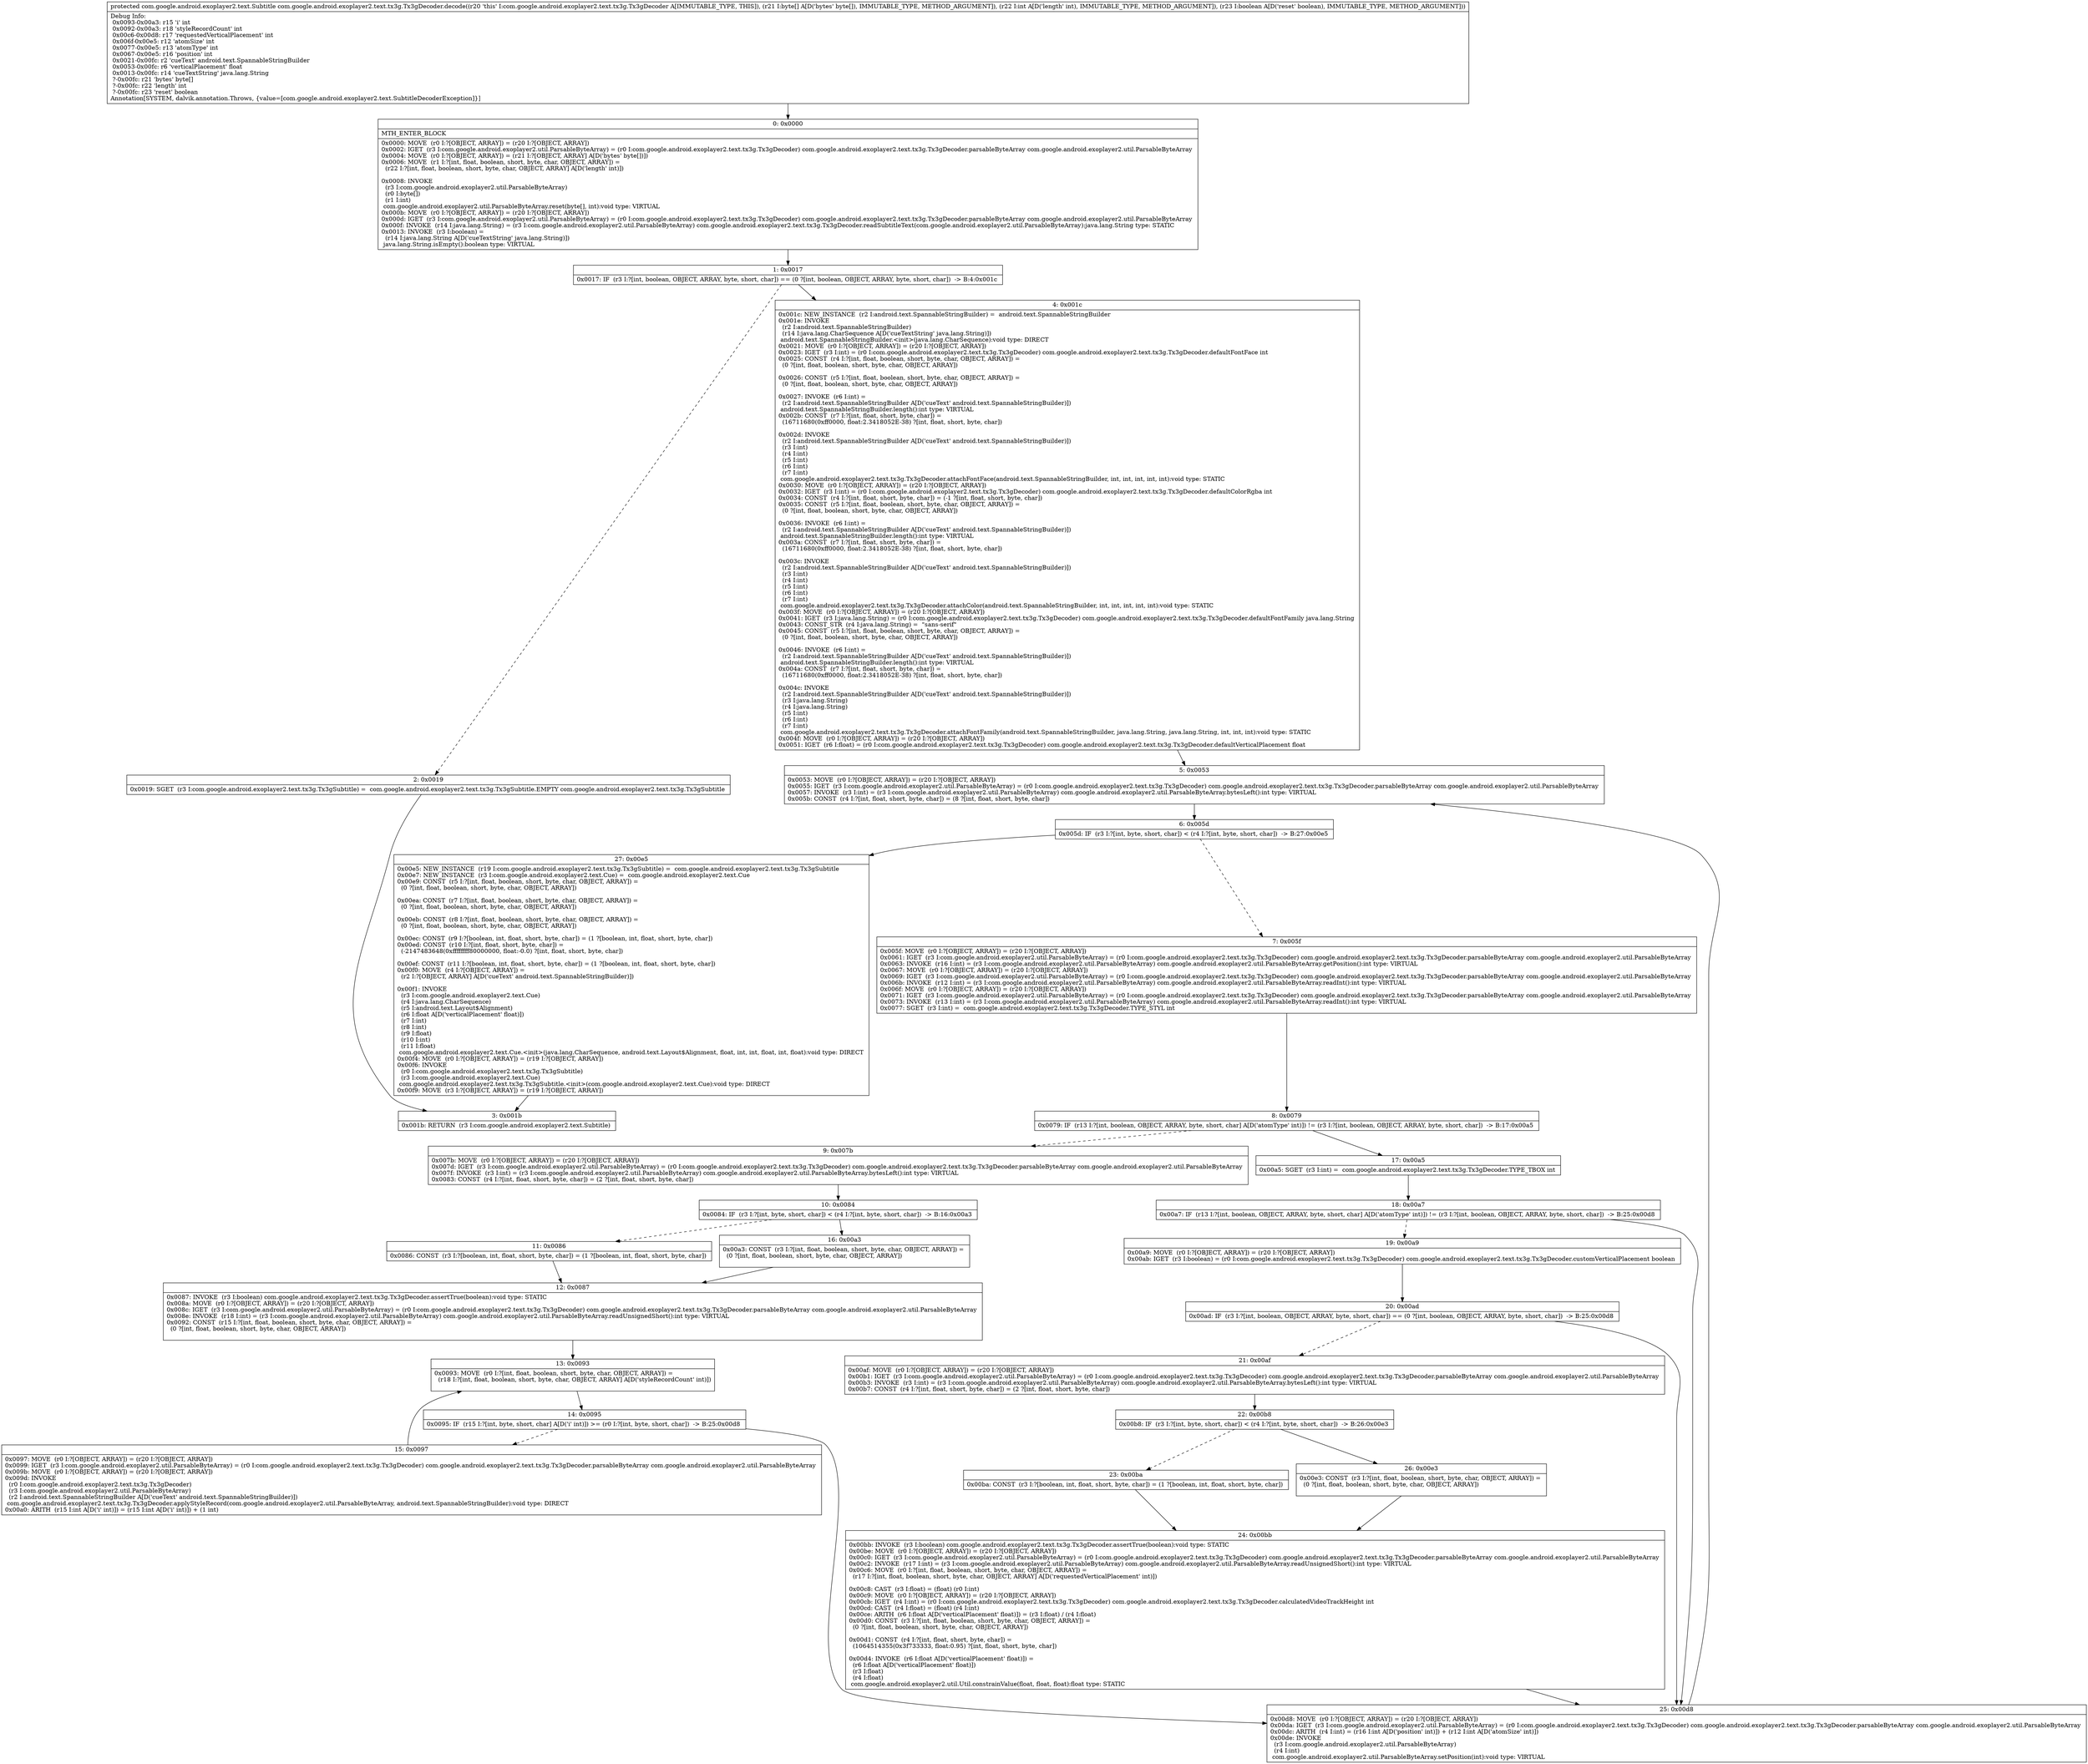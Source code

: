 digraph "CFG forcom.google.android.exoplayer2.text.tx3g.Tx3gDecoder.decode([BIZ)Lcom\/google\/android\/exoplayer2\/text\/Subtitle;" {
Node_0 [shape=record,label="{0\:\ 0x0000|MTH_ENTER_BLOCK\l|0x0000: MOVE  (r0 I:?[OBJECT, ARRAY]) = (r20 I:?[OBJECT, ARRAY]) \l0x0002: IGET  (r3 I:com.google.android.exoplayer2.util.ParsableByteArray) = (r0 I:com.google.android.exoplayer2.text.tx3g.Tx3gDecoder) com.google.android.exoplayer2.text.tx3g.Tx3gDecoder.parsableByteArray com.google.android.exoplayer2.util.ParsableByteArray \l0x0004: MOVE  (r0 I:?[OBJECT, ARRAY]) = (r21 I:?[OBJECT, ARRAY] A[D('bytes' byte[])]) \l0x0006: MOVE  (r1 I:?[int, float, boolean, short, byte, char, OBJECT, ARRAY]) = \l  (r22 I:?[int, float, boolean, short, byte, char, OBJECT, ARRAY] A[D('length' int)])\l \l0x0008: INVOKE  \l  (r3 I:com.google.android.exoplayer2.util.ParsableByteArray)\l  (r0 I:byte[])\l  (r1 I:int)\l com.google.android.exoplayer2.util.ParsableByteArray.reset(byte[], int):void type: VIRTUAL \l0x000b: MOVE  (r0 I:?[OBJECT, ARRAY]) = (r20 I:?[OBJECT, ARRAY]) \l0x000d: IGET  (r3 I:com.google.android.exoplayer2.util.ParsableByteArray) = (r0 I:com.google.android.exoplayer2.text.tx3g.Tx3gDecoder) com.google.android.exoplayer2.text.tx3g.Tx3gDecoder.parsableByteArray com.google.android.exoplayer2.util.ParsableByteArray \l0x000f: INVOKE  (r14 I:java.lang.String) = (r3 I:com.google.android.exoplayer2.util.ParsableByteArray) com.google.android.exoplayer2.text.tx3g.Tx3gDecoder.readSubtitleText(com.google.android.exoplayer2.util.ParsableByteArray):java.lang.String type: STATIC \l0x0013: INVOKE  (r3 I:boolean) = \l  (r14 I:java.lang.String A[D('cueTextString' java.lang.String)])\l java.lang.String.isEmpty():boolean type: VIRTUAL \l}"];
Node_1 [shape=record,label="{1\:\ 0x0017|0x0017: IF  (r3 I:?[int, boolean, OBJECT, ARRAY, byte, short, char]) == (0 ?[int, boolean, OBJECT, ARRAY, byte, short, char])  \-\> B:4:0x001c \l}"];
Node_2 [shape=record,label="{2\:\ 0x0019|0x0019: SGET  (r3 I:com.google.android.exoplayer2.text.tx3g.Tx3gSubtitle) =  com.google.android.exoplayer2.text.tx3g.Tx3gSubtitle.EMPTY com.google.android.exoplayer2.text.tx3g.Tx3gSubtitle \l}"];
Node_3 [shape=record,label="{3\:\ 0x001b|0x001b: RETURN  (r3 I:com.google.android.exoplayer2.text.Subtitle) \l}"];
Node_4 [shape=record,label="{4\:\ 0x001c|0x001c: NEW_INSTANCE  (r2 I:android.text.SpannableStringBuilder) =  android.text.SpannableStringBuilder \l0x001e: INVOKE  \l  (r2 I:android.text.SpannableStringBuilder)\l  (r14 I:java.lang.CharSequence A[D('cueTextString' java.lang.String)])\l android.text.SpannableStringBuilder.\<init\>(java.lang.CharSequence):void type: DIRECT \l0x0021: MOVE  (r0 I:?[OBJECT, ARRAY]) = (r20 I:?[OBJECT, ARRAY]) \l0x0023: IGET  (r3 I:int) = (r0 I:com.google.android.exoplayer2.text.tx3g.Tx3gDecoder) com.google.android.exoplayer2.text.tx3g.Tx3gDecoder.defaultFontFace int \l0x0025: CONST  (r4 I:?[int, float, boolean, short, byte, char, OBJECT, ARRAY]) = \l  (0 ?[int, float, boolean, short, byte, char, OBJECT, ARRAY])\l \l0x0026: CONST  (r5 I:?[int, float, boolean, short, byte, char, OBJECT, ARRAY]) = \l  (0 ?[int, float, boolean, short, byte, char, OBJECT, ARRAY])\l \l0x0027: INVOKE  (r6 I:int) = \l  (r2 I:android.text.SpannableStringBuilder A[D('cueText' android.text.SpannableStringBuilder)])\l android.text.SpannableStringBuilder.length():int type: VIRTUAL \l0x002b: CONST  (r7 I:?[int, float, short, byte, char]) = \l  (16711680(0xff0000, float:2.3418052E\-38) ?[int, float, short, byte, char])\l \l0x002d: INVOKE  \l  (r2 I:android.text.SpannableStringBuilder A[D('cueText' android.text.SpannableStringBuilder)])\l  (r3 I:int)\l  (r4 I:int)\l  (r5 I:int)\l  (r6 I:int)\l  (r7 I:int)\l com.google.android.exoplayer2.text.tx3g.Tx3gDecoder.attachFontFace(android.text.SpannableStringBuilder, int, int, int, int, int):void type: STATIC \l0x0030: MOVE  (r0 I:?[OBJECT, ARRAY]) = (r20 I:?[OBJECT, ARRAY]) \l0x0032: IGET  (r3 I:int) = (r0 I:com.google.android.exoplayer2.text.tx3g.Tx3gDecoder) com.google.android.exoplayer2.text.tx3g.Tx3gDecoder.defaultColorRgba int \l0x0034: CONST  (r4 I:?[int, float, short, byte, char]) = (\-1 ?[int, float, short, byte, char]) \l0x0035: CONST  (r5 I:?[int, float, boolean, short, byte, char, OBJECT, ARRAY]) = \l  (0 ?[int, float, boolean, short, byte, char, OBJECT, ARRAY])\l \l0x0036: INVOKE  (r6 I:int) = \l  (r2 I:android.text.SpannableStringBuilder A[D('cueText' android.text.SpannableStringBuilder)])\l android.text.SpannableStringBuilder.length():int type: VIRTUAL \l0x003a: CONST  (r7 I:?[int, float, short, byte, char]) = \l  (16711680(0xff0000, float:2.3418052E\-38) ?[int, float, short, byte, char])\l \l0x003c: INVOKE  \l  (r2 I:android.text.SpannableStringBuilder A[D('cueText' android.text.SpannableStringBuilder)])\l  (r3 I:int)\l  (r4 I:int)\l  (r5 I:int)\l  (r6 I:int)\l  (r7 I:int)\l com.google.android.exoplayer2.text.tx3g.Tx3gDecoder.attachColor(android.text.SpannableStringBuilder, int, int, int, int, int):void type: STATIC \l0x003f: MOVE  (r0 I:?[OBJECT, ARRAY]) = (r20 I:?[OBJECT, ARRAY]) \l0x0041: IGET  (r3 I:java.lang.String) = (r0 I:com.google.android.exoplayer2.text.tx3g.Tx3gDecoder) com.google.android.exoplayer2.text.tx3g.Tx3gDecoder.defaultFontFamily java.lang.String \l0x0043: CONST_STR  (r4 I:java.lang.String) =  \"sans\-serif\" \l0x0045: CONST  (r5 I:?[int, float, boolean, short, byte, char, OBJECT, ARRAY]) = \l  (0 ?[int, float, boolean, short, byte, char, OBJECT, ARRAY])\l \l0x0046: INVOKE  (r6 I:int) = \l  (r2 I:android.text.SpannableStringBuilder A[D('cueText' android.text.SpannableStringBuilder)])\l android.text.SpannableStringBuilder.length():int type: VIRTUAL \l0x004a: CONST  (r7 I:?[int, float, short, byte, char]) = \l  (16711680(0xff0000, float:2.3418052E\-38) ?[int, float, short, byte, char])\l \l0x004c: INVOKE  \l  (r2 I:android.text.SpannableStringBuilder A[D('cueText' android.text.SpannableStringBuilder)])\l  (r3 I:java.lang.String)\l  (r4 I:java.lang.String)\l  (r5 I:int)\l  (r6 I:int)\l  (r7 I:int)\l com.google.android.exoplayer2.text.tx3g.Tx3gDecoder.attachFontFamily(android.text.SpannableStringBuilder, java.lang.String, java.lang.String, int, int, int):void type: STATIC \l0x004f: MOVE  (r0 I:?[OBJECT, ARRAY]) = (r20 I:?[OBJECT, ARRAY]) \l0x0051: IGET  (r6 I:float) = (r0 I:com.google.android.exoplayer2.text.tx3g.Tx3gDecoder) com.google.android.exoplayer2.text.tx3g.Tx3gDecoder.defaultVerticalPlacement float \l}"];
Node_5 [shape=record,label="{5\:\ 0x0053|0x0053: MOVE  (r0 I:?[OBJECT, ARRAY]) = (r20 I:?[OBJECT, ARRAY]) \l0x0055: IGET  (r3 I:com.google.android.exoplayer2.util.ParsableByteArray) = (r0 I:com.google.android.exoplayer2.text.tx3g.Tx3gDecoder) com.google.android.exoplayer2.text.tx3g.Tx3gDecoder.parsableByteArray com.google.android.exoplayer2.util.ParsableByteArray \l0x0057: INVOKE  (r3 I:int) = (r3 I:com.google.android.exoplayer2.util.ParsableByteArray) com.google.android.exoplayer2.util.ParsableByteArray.bytesLeft():int type: VIRTUAL \l0x005b: CONST  (r4 I:?[int, float, short, byte, char]) = (8 ?[int, float, short, byte, char]) \l}"];
Node_6 [shape=record,label="{6\:\ 0x005d|0x005d: IF  (r3 I:?[int, byte, short, char]) \< (r4 I:?[int, byte, short, char])  \-\> B:27:0x00e5 \l}"];
Node_7 [shape=record,label="{7\:\ 0x005f|0x005f: MOVE  (r0 I:?[OBJECT, ARRAY]) = (r20 I:?[OBJECT, ARRAY]) \l0x0061: IGET  (r3 I:com.google.android.exoplayer2.util.ParsableByteArray) = (r0 I:com.google.android.exoplayer2.text.tx3g.Tx3gDecoder) com.google.android.exoplayer2.text.tx3g.Tx3gDecoder.parsableByteArray com.google.android.exoplayer2.util.ParsableByteArray \l0x0063: INVOKE  (r16 I:int) = (r3 I:com.google.android.exoplayer2.util.ParsableByteArray) com.google.android.exoplayer2.util.ParsableByteArray.getPosition():int type: VIRTUAL \l0x0067: MOVE  (r0 I:?[OBJECT, ARRAY]) = (r20 I:?[OBJECT, ARRAY]) \l0x0069: IGET  (r3 I:com.google.android.exoplayer2.util.ParsableByteArray) = (r0 I:com.google.android.exoplayer2.text.tx3g.Tx3gDecoder) com.google.android.exoplayer2.text.tx3g.Tx3gDecoder.parsableByteArray com.google.android.exoplayer2.util.ParsableByteArray \l0x006b: INVOKE  (r12 I:int) = (r3 I:com.google.android.exoplayer2.util.ParsableByteArray) com.google.android.exoplayer2.util.ParsableByteArray.readInt():int type: VIRTUAL \l0x006f: MOVE  (r0 I:?[OBJECT, ARRAY]) = (r20 I:?[OBJECT, ARRAY]) \l0x0071: IGET  (r3 I:com.google.android.exoplayer2.util.ParsableByteArray) = (r0 I:com.google.android.exoplayer2.text.tx3g.Tx3gDecoder) com.google.android.exoplayer2.text.tx3g.Tx3gDecoder.parsableByteArray com.google.android.exoplayer2.util.ParsableByteArray \l0x0073: INVOKE  (r13 I:int) = (r3 I:com.google.android.exoplayer2.util.ParsableByteArray) com.google.android.exoplayer2.util.ParsableByteArray.readInt():int type: VIRTUAL \l0x0077: SGET  (r3 I:int) =  com.google.android.exoplayer2.text.tx3g.Tx3gDecoder.TYPE_STYL int \l}"];
Node_8 [shape=record,label="{8\:\ 0x0079|0x0079: IF  (r13 I:?[int, boolean, OBJECT, ARRAY, byte, short, char] A[D('atomType' int)]) != (r3 I:?[int, boolean, OBJECT, ARRAY, byte, short, char])  \-\> B:17:0x00a5 \l}"];
Node_9 [shape=record,label="{9\:\ 0x007b|0x007b: MOVE  (r0 I:?[OBJECT, ARRAY]) = (r20 I:?[OBJECT, ARRAY]) \l0x007d: IGET  (r3 I:com.google.android.exoplayer2.util.ParsableByteArray) = (r0 I:com.google.android.exoplayer2.text.tx3g.Tx3gDecoder) com.google.android.exoplayer2.text.tx3g.Tx3gDecoder.parsableByteArray com.google.android.exoplayer2.util.ParsableByteArray \l0x007f: INVOKE  (r3 I:int) = (r3 I:com.google.android.exoplayer2.util.ParsableByteArray) com.google.android.exoplayer2.util.ParsableByteArray.bytesLeft():int type: VIRTUAL \l0x0083: CONST  (r4 I:?[int, float, short, byte, char]) = (2 ?[int, float, short, byte, char]) \l}"];
Node_10 [shape=record,label="{10\:\ 0x0084|0x0084: IF  (r3 I:?[int, byte, short, char]) \< (r4 I:?[int, byte, short, char])  \-\> B:16:0x00a3 \l}"];
Node_11 [shape=record,label="{11\:\ 0x0086|0x0086: CONST  (r3 I:?[boolean, int, float, short, byte, char]) = (1 ?[boolean, int, float, short, byte, char]) \l}"];
Node_12 [shape=record,label="{12\:\ 0x0087|0x0087: INVOKE  (r3 I:boolean) com.google.android.exoplayer2.text.tx3g.Tx3gDecoder.assertTrue(boolean):void type: STATIC \l0x008a: MOVE  (r0 I:?[OBJECT, ARRAY]) = (r20 I:?[OBJECT, ARRAY]) \l0x008c: IGET  (r3 I:com.google.android.exoplayer2.util.ParsableByteArray) = (r0 I:com.google.android.exoplayer2.text.tx3g.Tx3gDecoder) com.google.android.exoplayer2.text.tx3g.Tx3gDecoder.parsableByteArray com.google.android.exoplayer2.util.ParsableByteArray \l0x008e: INVOKE  (r18 I:int) = (r3 I:com.google.android.exoplayer2.util.ParsableByteArray) com.google.android.exoplayer2.util.ParsableByteArray.readUnsignedShort():int type: VIRTUAL \l0x0092: CONST  (r15 I:?[int, float, boolean, short, byte, char, OBJECT, ARRAY]) = \l  (0 ?[int, float, boolean, short, byte, char, OBJECT, ARRAY])\l \l}"];
Node_13 [shape=record,label="{13\:\ 0x0093|0x0093: MOVE  (r0 I:?[int, float, boolean, short, byte, char, OBJECT, ARRAY]) = \l  (r18 I:?[int, float, boolean, short, byte, char, OBJECT, ARRAY] A[D('styleRecordCount' int)])\l \l}"];
Node_14 [shape=record,label="{14\:\ 0x0095|0x0095: IF  (r15 I:?[int, byte, short, char] A[D('i' int)]) \>= (r0 I:?[int, byte, short, char])  \-\> B:25:0x00d8 \l}"];
Node_15 [shape=record,label="{15\:\ 0x0097|0x0097: MOVE  (r0 I:?[OBJECT, ARRAY]) = (r20 I:?[OBJECT, ARRAY]) \l0x0099: IGET  (r3 I:com.google.android.exoplayer2.util.ParsableByteArray) = (r0 I:com.google.android.exoplayer2.text.tx3g.Tx3gDecoder) com.google.android.exoplayer2.text.tx3g.Tx3gDecoder.parsableByteArray com.google.android.exoplayer2.util.ParsableByteArray \l0x009b: MOVE  (r0 I:?[OBJECT, ARRAY]) = (r20 I:?[OBJECT, ARRAY]) \l0x009d: INVOKE  \l  (r0 I:com.google.android.exoplayer2.text.tx3g.Tx3gDecoder)\l  (r3 I:com.google.android.exoplayer2.util.ParsableByteArray)\l  (r2 I:android.text.SpannableStringBuilder A[D('cueText' android.text.SpannableStringBuilder)])\l com.google.android.exoplayer2.text.tx3g.Tx3gDecoder.applyStyleRecord(com.google.android.exoplayer2.util.ParsableByteArray, android.text.SpannableStringBuilder):void type: DIRECT \l0x00a0: ARITH  (r15 I:int A[D('i' int)]) = (r15 I:int A[D('i' int)]) + (1 int) \l}"];
Node_16 [shape=record,label="{16\:\ 0x00a3|0x00a3: CONST  (r3 I:?[int, float, boolean, short, byte, char, OBJECT, ARRAY]) = \l  (0 ?[int, float, boolean, short, byte, char, OBJECT, ARRAY])\l \l}"];
Node_17 [shape=record,label="{17\:\ 0x00a5|0x00a5: SGET  (r3 I:int) =  com.google.android.exoplayer2.text.tx3g.Tx3gDecoder.TYPE_TBOX int \l}"];
Node_18 [shape=record,label="{18\:\ 0x00a7|0x00a7: IF  (r13 I:?[int, boolean, OBJECT, ARRAY, byte, short, char] A[D('atomType' int)]) != (r3 I:?[int, boolean, OBJECT, ARRAY, byte, short, char])  \-\> B:25:0x00d8 \l}"];
Node_19 [shape=record,label="{19\:\ 0x00a9|0x00a9: MOVE  (r0 I:?[OBJECT, ARRAY]) = (r20 I:?[OBJECT, ARRAY]) \l0x00ab: IGET  (r3 I:boolean) = (r0 I:com.google.android.exoplayer2.text.tx3g.Tx3gDecoder) com.google.android.exoplayer2.text.tx3g.Tx3gDecoder.customVerticalPlacement boolean \l}"];
Node_20 [shape=record,label="{20\:\ 0x00ad|0x00ad: IF  (r3 I:?[int, boolean, OBJECT, ARRAY, byte, short, char]) == (0 ?[int, boolean, OBJECT, ARRAY, byte, short, char])  \-\> B:25:0x00d8 \l}"];
Node_21 [shape=record,label="{21\:\ 0x00af|0x00af: MOVE  (r0 I:?[OBJECT, ARRAY]) = (r20 I:?[OBJECT, ARRAY]) \l0x00b1: IGET  (r3 I:com.google.android.exoplayer2.util.ParsableByteArray) = (r0 I:com.google.android.exoplayer2.text.tx3g.Tx3gDecoder) com.google.android.exoplayer2.text.tx3g.Tx3gDecoder.parsableByteArray com.google.android.exoplayer2.util.ParsableByteArray \l0x00b3: INVOKE  (r3 I:int) = (r3 I:com.google.android.exoplayer2.util.ParsableByteArray) com.google.android.exoplayer2.util.ParsableByteArray.bytesLeft():int type: VIRTUAL \l0x00b7: CONST  (r4 I:?[int, float, short, byte, char]) = (2 ?[int, float, short, byte, char]) \l}"];
Node_22 [shape=record,label="{22\:\ 0x00b8|0x00b8: IF  (r3 I:?[int, byte, short, char]) \< (r4 I:?[int, byte, short, char])  \-\> B:26:0x00e3 \l}"];
Node_23 [shape=record,label="{23\:\ 0x00ba|0x00ba: CONST  (r3 I:?[boolean, int, float, short, byte, char]) = (1 ?[boolean, int, float, short, byte, char]) \l}"];
Node_24 [shape=record,label="{24\:\ 0x00bb|0x00bb: INVOKE  (r3 I:boolean) com.google.android.exoplayer2.text.tx3g.Tx3gDecoder.assertTrue(boolean):void type: STATIC \l0x00be: MOVE  (r0 I:?[OBJECT, ARRAY]) = (r20 I:?[OBJECT, ARRAY]) \l0x00c0: IGET  (r3 I:com.google.android.exoplayer2.util.ParsableByteArray) = (r0 I:com.google.android.exoplayer2.text.tx3g.Tx3gDecoder) com.google.android.exoplayer2.text.tx3g.Tx3gDecoder.parsableByteArray com.google.android.exoplayer2.util.ParsableByteArray \l0x00c2: INVOKE  (r17 I:int) = (r3 I:com.google.android.exoplayer2.util.ParsableByteArray) com.google.android.exoplayer2.util.ParsableByteArray.readUnsignedShort():int type: VIRTUAL \l0x00c6: MOVE  (r0 I:?[int, float, boolean, short, byte, char, OBJECT, ARRAY]) = \l  (r17 I:?[int, float, boolean, short, byte, char, OBJECT, ARRAY] A[D('requestedVerticalPlacement' int)])\l \l0x00c8: CAST  (r3 I:float) = (float) (r0 I:int) \l0x00c9: MOVE  (r0 I:?[OBJECT, ARRAY]) = (r20 I:?[OBJECT, ARRAY]) \l0x00cb: IGET  (r4 I:int) = (r0 I:com.google.android.exoplayer2.text.tx3g.Tx3gDecoder) com.google.android.exoplayer2.text.tx3g.Tx3gDecoder.calculatedVideoTrackHeight int \l0x00cd: CAST  (r4 I:float) = (float) (r4 I:int) \l0x00ce: ARITH  (r6 I:float A[D('verticalPlacement' float)]) = (r3 I:float) \/ (r4 I:float) \l0x00d0: CONST  (r3 I:?[int, float, boolean, short, byte, char, OBJECT, ARRAY]) = \l  (0 ?[int, float, boolean, short, byte, char, OBJECT, ARRAY])\l \l0x00d1: CONST  (r4 I:?[int, float, short, byte, char]) = \l  (1064514355(0x3f733333, float:0.95) ?[int, float, short, byte, char])\l \l0x00d4: INVOKE  (r6 I:float A[D('verticalPlacement' float)]) = \l  (r6 I:float A[D('verticalPlacement' float)])\l  (r3 I:float)\l  (r4 I:float)\l com.google.android.exoplayer2.util.Util.constrainValue(float, float, float):float type: STATIC \l}"];
Node_25 [shape=record,label="{25\:\ 0x00d8|0x00d8: MOVE  (r0 I:?[OBJECT, ARRAY]) = (r20 I:?[OBJECT, ARRAY]) \l0x00da: IGET  (r3 I:com.google.android.exoplayer2.util.ParsableByteArray) = (r0 I:com.google.android.exoplayer2.text.tx3g.Tx3gDecoder) com.google.android.exoplayer2.text.tx3g.Tx3gDecoder.parsableByteArray com.google.android.exoplayer2.util.ParsableByteArray \l0x00dc: ARITH  (r4 I:int) = (r16 I:int A[D('position' int)]) + (r12 I:int A[D('atomSize' int)]) \l0x00de: INVOKE  \l  (r3 I:com.google.android.exoplayer2.util.ParsableByteArray)\l  (r4 I:int)\l com.google.android.exoplayer2.util.ParsableByteArray.setPosition(int):void type: VIRTUAL \l}"];
Node_26 [shape=record,label="{26\:\ 0x00e3|0x00e3: CONST  (r3 I:?[int, float, boolean, short, byte, char, OBJECT, ARRAY]) = \l  (0 ?[int, float, boolean, short, byte, char, OBJECT, ARRAY])\l \l}"];
Node_27 [shape=record,label="{27\:\ 0x00e5|0x00e5: NEW_INSTANCE  (r19 I:com.google.android.exoplayer2.text.tx3g.Tx3gSubtitle) =  com.google.android.exoplayer2.text.tx3g.Tx3gSubtitle \l0x00e7: NEW_INSTANCE  (r3 I:com.google.android.exoplayer2.text.Cue) =  com.google.android.exoplayer2.text.Cue \l0x00e9: CONST  (r5 I:?[int, float, boolean, short, byte, char, OBJECT, ARRAY]) = \l  (0 ?[int, float, boolean, short, byte, char, OBJECT, ARRAY])\l \l0x00ea: CONST  (r7 I:?[int, float, boolean, short, byte, char, OBJECT, ARRAY]) = \l  (0 ?[int, float, boolean, short, byte, char, OBJECT, ARRAY])\l \l0x00eb: CONST  (r8 I:?[int, float, boolean, short, byte, char, OBJECT, ARRAY]) = \l  (0 ?[int, float, boolean, short, byte, char, OBJECT, ARRAY])\l \l0x00ec: CONST  (r9 I:?[boolean, int, float, short, byte, char]) = (1 ?[boolean, int, float, short, byte, char]) \l0x00ed: CONST  (r10 I:?[int, float, short, byte, char]) = \l  (\-2147483648(0xffffffff80000000, float:\-0.0) ?[int, float, short, byte, char])\l \l0x00ef: CONST  (r11 I:?[boolean, int, float, short, byte, char]) = (1 ?[boolean, int, float, short, byte, char]) \l0x00f0: MOVE  (r4 I:?[OBJECT, ARRAY]) = \l  (r2 I:?[OBJECT, ARRAY] A[D('cueText' android.text.SpannableStringBuilder)])\l \l0x00f1: INVOKE  \l  (r3 I:com.google.android.exoplayer2.text.Cue)\l  (r4 I:java.lang.CharSequence)\l  (r5 I:android.text.Layout$Alignment)\l  (r6 I:float A[D('verticalPlacement' float)])\l  (r7 I:int)\l  (r8 I:int)\l  (r9 I:float)\l  (r10 I:int)\l  (r11 I:float)\l com.google.android.exoplayer2.text.Cue.\<init\>(java.lang.CharSequence, android.text.Layout$Alignment, float, int, int, float, int, float):void type: DIRECT \l0x00f4: MOVE  (r0 I:?[OBJECT, ARRAY]) = (r19 I:?[OBJECT, ARRAY]) \l0x00f6: INVOKE  \l  (r0 I:com.google.android.exoplayer2.text.tx3g.Tx3gSubtitle)\l  (r3 I:com.google.android.exoplayer2.text.Cue)\l com.google.android.exoplayer2.text.tx3g.Tx3gSubtitle.\<init\>(com.google.android.exoplayer2.text.Cue):void type: DIRECT \l0x00f9: MOVE  (r3 I:?[OBJECT, ARRAY]) = (r19 I:?[OBJECT, ARRAY]) \l}"];
MethodNode[shape=record,label="{protected com.google.android.exoplayer2.text.Subtitle com.google.android.exoplayer2.text.tx3g.Tx3gDecoder.decode((r20 'this' I:com.google.android.exoplayer2.text.tx3g.Tx3gDecoder A[IMMUTABLE_TYPE, THIS]), (r21 I:byte[] A[D('bytes' byte[]), IMMUTABLE_TYPE, METHOD_ARGUMENT]), (r22 I:int A[D('length' int), IMMUTABLE_TYPE, METHOD_ARGUMENT]), (r23 I:boolean A[D('reset' boolean), IMMUTABLE_TYPE, METHOD_ARGUMENT]))  | Debug Info:\l  0x0093\-0x00a3: r15 'i' int\l  0x0092\-0x00a3: r18 'styleRecordCount' int\l  0x00c6\-0x00d8: r17 'requestedVerticalPlacement' int\l  0x006f\-0x00e5: r12 'atomSize' int\l  0x0077\-0x00e5: r13 'atomType' int\l  0x0067\-0x00e5: r16 'position' int\l  0x0021\-0x00fc: r2 'cueText' android.text.SpannableStringBuilder\l  0x0053\-0x00fc: r6 'verticalPlacement' float\l  0x0013\-0x00fc: r14 'cueTextString' java.lang.String\l  ?\-0x00fc: r21 'bytes' byte[]\l  ?\-0x00fc: r22 'length' int\l  ?\-0x00fc: r23 'reset' boolean\lAnnotation[SYSTEM, dalvik.annotation.Throws, \{value=[com.google.android.exoplayer2.text.SubtitleDecoderException]\}]\l}"];
MethodNode -> Node_0;
Node_0 -> Node_1;
Node_1 -> Node_2[style=dashed];
Node_1 -> Node_4;
Node_2 -> Node_3;
Node_4 -> Node_5;
Node_5 -> Node_6;
Node_6 -> Node_7[style=dashed];
Node_6 -> Node_27;
Node_7 -> Node_8;
Node_8 -> Node_9[style=dashed];
Node_8 -> Node_17;
Node_9 -> Node_10;
Node_10 -> Node_11[style=dashed];
Node_10 -> Node_16;
Node_11 -> Node_12;
Node_12 -> Node_13;
Node_13 -> Node_14;
Node_14 -> Node_15[style=dashed];
Node_14 -> Node_25;
Node_15 -> Node_13;
Node_16 -> Node_12;
Node_17 -> Node_18;
Node_18 -> Node_19[style=dashed];
Node_18 -> Node_25;
Node_19 -> Node_20;
Node_20 -> Node_21[style=dashed];
Node_20 -> Node_25;
Node_21 -> Node_22;
Node_22 -> Node_23[style=dashed];
Node_22 -> Node_26;
Node_23 -> Node_24;
Node_24 -> Node_25;
Node_25 -> Node_5;
Node_26 -> Node_24;
Node_27 -> Node_3;
}

